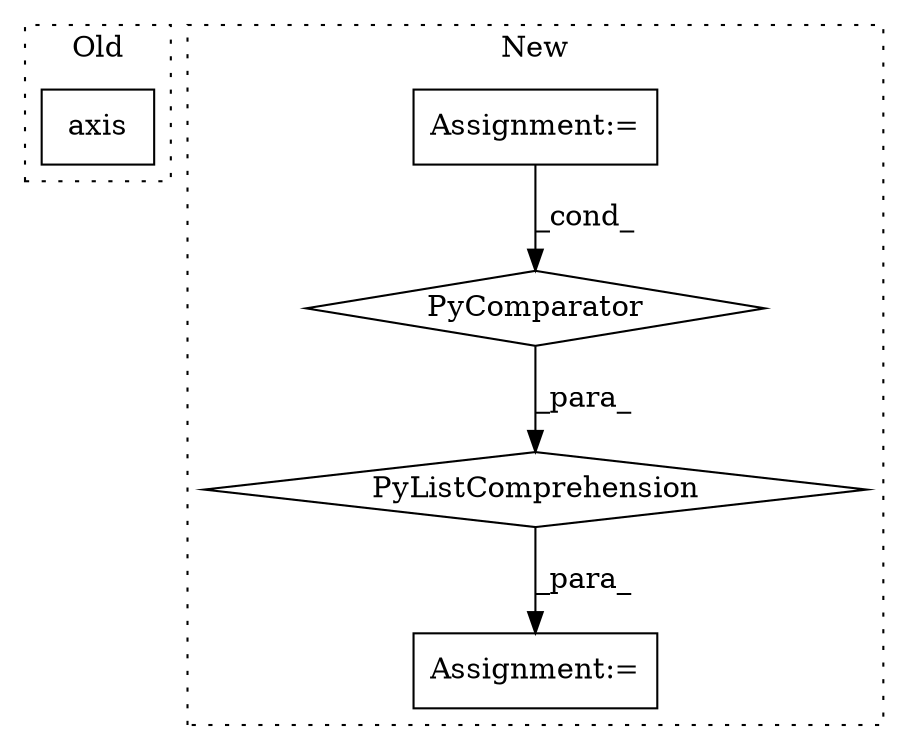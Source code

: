 digraph G {
subgraph cluster0 {
1 [label="axis" a="32" s="7131,7220" l="5,1" shape="box"];
label = "Old";
style="dotted";
}
subgraph cluster1 {
2 [label="PyListComprehension" a="109" s="7458" l="110" shape="diamond"];
3 [label="PyComparator" a="113" s="7535" l="25" shape="diamond"];
4 [label="Assignment:=" a="7" s="7435" l="1" shape="box"];
5 [label="Assignment:=" a="7" s="7535" l="25" shape="box"];
label = "New";
style="dotted";
}
2 -> 4 [label="_para_"];
3 -> 2 [label="_para_"];
5 -> 3 [label="_cond_"];
}